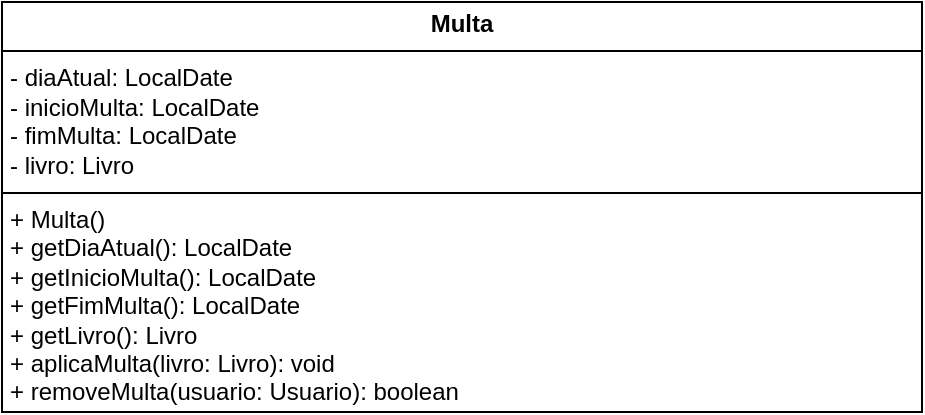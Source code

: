 <mxfile version="24.9.1">
  <diagram name="Página-1" id="HC_HHaVXZaaxtRUNZykp">
    <mxGraphModel dx="367" dy="744" grid="1" gridSize="10" guides="1" tooltips="1" connect="1" arrows="1" fold="1" page="1" pageScale="1" pageWidth="827" pageHeight="1169" math="0" shadow="0">
      <root>
        <mxCell id="0" />
        <mxCell id="1" parent="0" />
        <mxCell id="sVgqfE30unkTex1y7R3n-1" value="&lt;p style=&quot;margin:0px;margin-top:4px;text-align:center;&quot;&gt;&lt;b&gt;Multa&lt;/b&gt;&lt;br&gt;&lt;/p&gt;&lt;hr size=&quot;1&quot; style=&quot;border-style:solid;&quot;&gt;&lt;p style=&quot;margin:0px;margin-left:4px;&quot;&gt;- diaAtual: LocalDate&amp;nbsp;&lt;br&gt;- inicioMulta: LocalDate&amp;nbsp;&lt;br&gt;- fimMulta: LocalDate&amp;nbsp;&lt;br&gt;- livro: Livro&lt;br&gt;&lt;/p&gt;&lt;hr size=&quot;1&quot; style=&quot;border-style:solid;&quot;&gt;&lt;p style=&quot;margin:0px;margin-left:4px;&quot;&gt;+ &lt;span class=&quot;hljs-built_in&quot;&gt;Multa&lt;/span&gt;()&amp;nbsp;&lt;br&gt;+ &lt;span class=&quot;hljs-built_in&quot;&gt;getDiaAtual&lt;/span&gt;(): LocalDate&amp;nbsp;&lt;br&gt;+ &lt;span class=&quot;hljs-built_in&quot;&gt;getInicioMulta&lt;/span&gt;(): LocalDate&amp;nbsp;&lt;br&gt;+ &lt;span class=&quot;hljs-built_in&quot;&gt;getFimMulta&lt;/span&gt;(): LocalDate&amp;nbsp;&lt;br&gt;+ &lt;span class=&quot;hljs-built_in&quot;&gt;getLivro&lt;/span&gt;(): Livro&amp;nbsp;&lt;br&gt;+ &lt;span class=&quot;hljs-built_in&quot;&gt;aplicaMulta&lt;/span&gt;(livro: Livro): void&amp;nbsp;&lt;br&gt;+ &lt;span class=&quot;hljs-built_in&quot;&gt;removeMulta&lt;/span&gt;(usuario: Usuario): boolean&lt;br&gt;&lt;/p&gt;" style="verticalAlign=middle;align=left;overflow=fill;html=1;whiteSpace=wrap;fillColor=none;" vertex="1" parent="1">
          <mxGeometry x="1030" y="270" width="460" height="205" as="geometry" />
        </mxCell>
      </root>
    </mxGraphModel>
  </diagram>
</mxfile>
